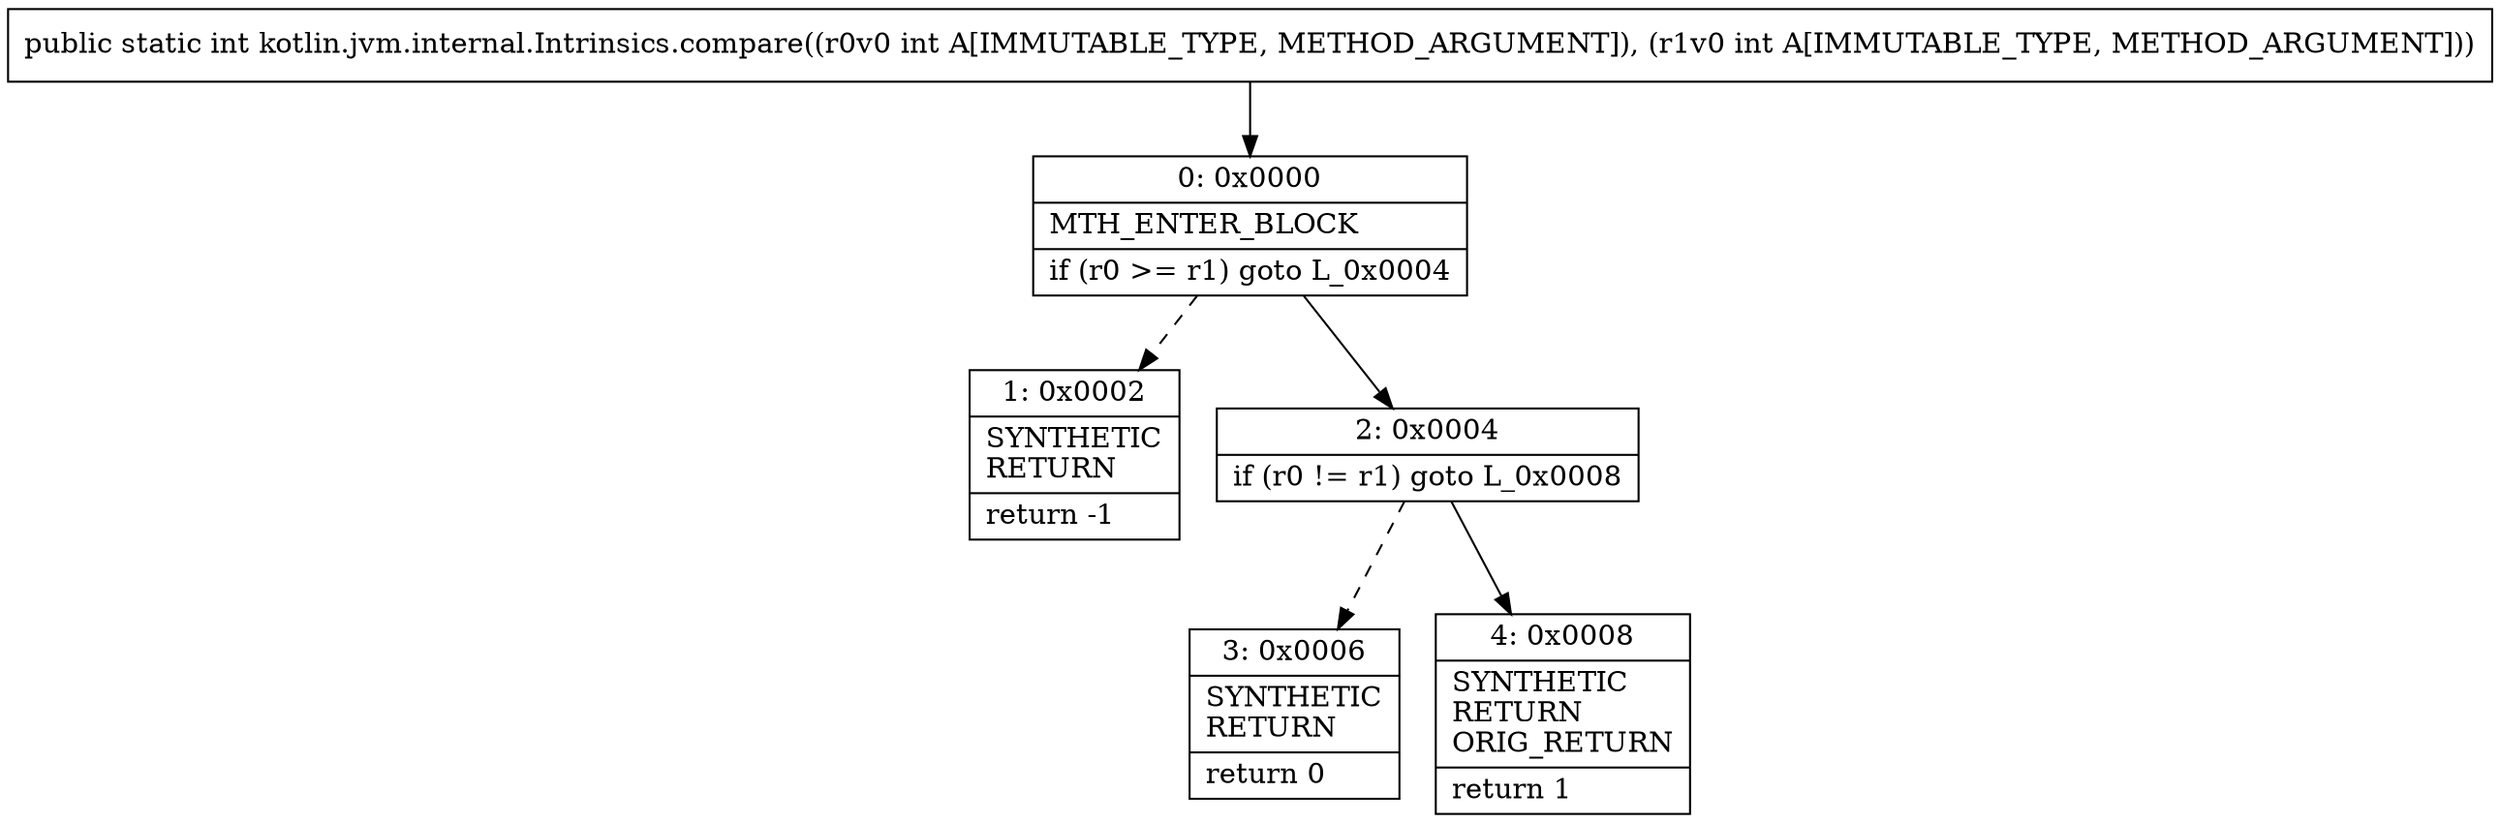 digraph "CFG forkotlin.jvm.internal.Intrinsics.compare(II)I" {
Node_0 [shape=record,label="{0\:\ 0x0000|MTH_ENTER_BLOCK\l|if (r0 \>= r1) goto L_0x0004\l}"];
Node_1 [shape=record,label="{1\:\ 0x0002|SYNTHETIC\lRETURN\l|return \-1\l}"];
Node_2 [shape=record,label="{2\:\ 0x0004|if (r0 != r1) goto L_0x0008\l}"];
Node_3 [shape=record,label="{3\:\ 0x0006|SYNTHETIC\lRETURN\l|return 0\l}"];
Node_4 [shape=record,label="{4\:\ 0x0008|SYNTHETIC\lRETURN\lORIG_RETURN\l|return 1\l}"];
MethodNode[shape=record,label="{public static int kotlin.jvm.internal.Intrinsics.compare((r0v0 int A[IMMUTABLE_TYPE, METHOD_ARGUMENT]), (r1v0 int A[IMMUTABLE_TYPE, METHOD_ARGUMENT])) }"];
MethodNode -> Node_0;
Node_0 -> Node_1[style=dashed];
Node_0 -> Node_2;
Node_2 -> Node_3[style=dashed];
Node_2 -> Node_4;
}

